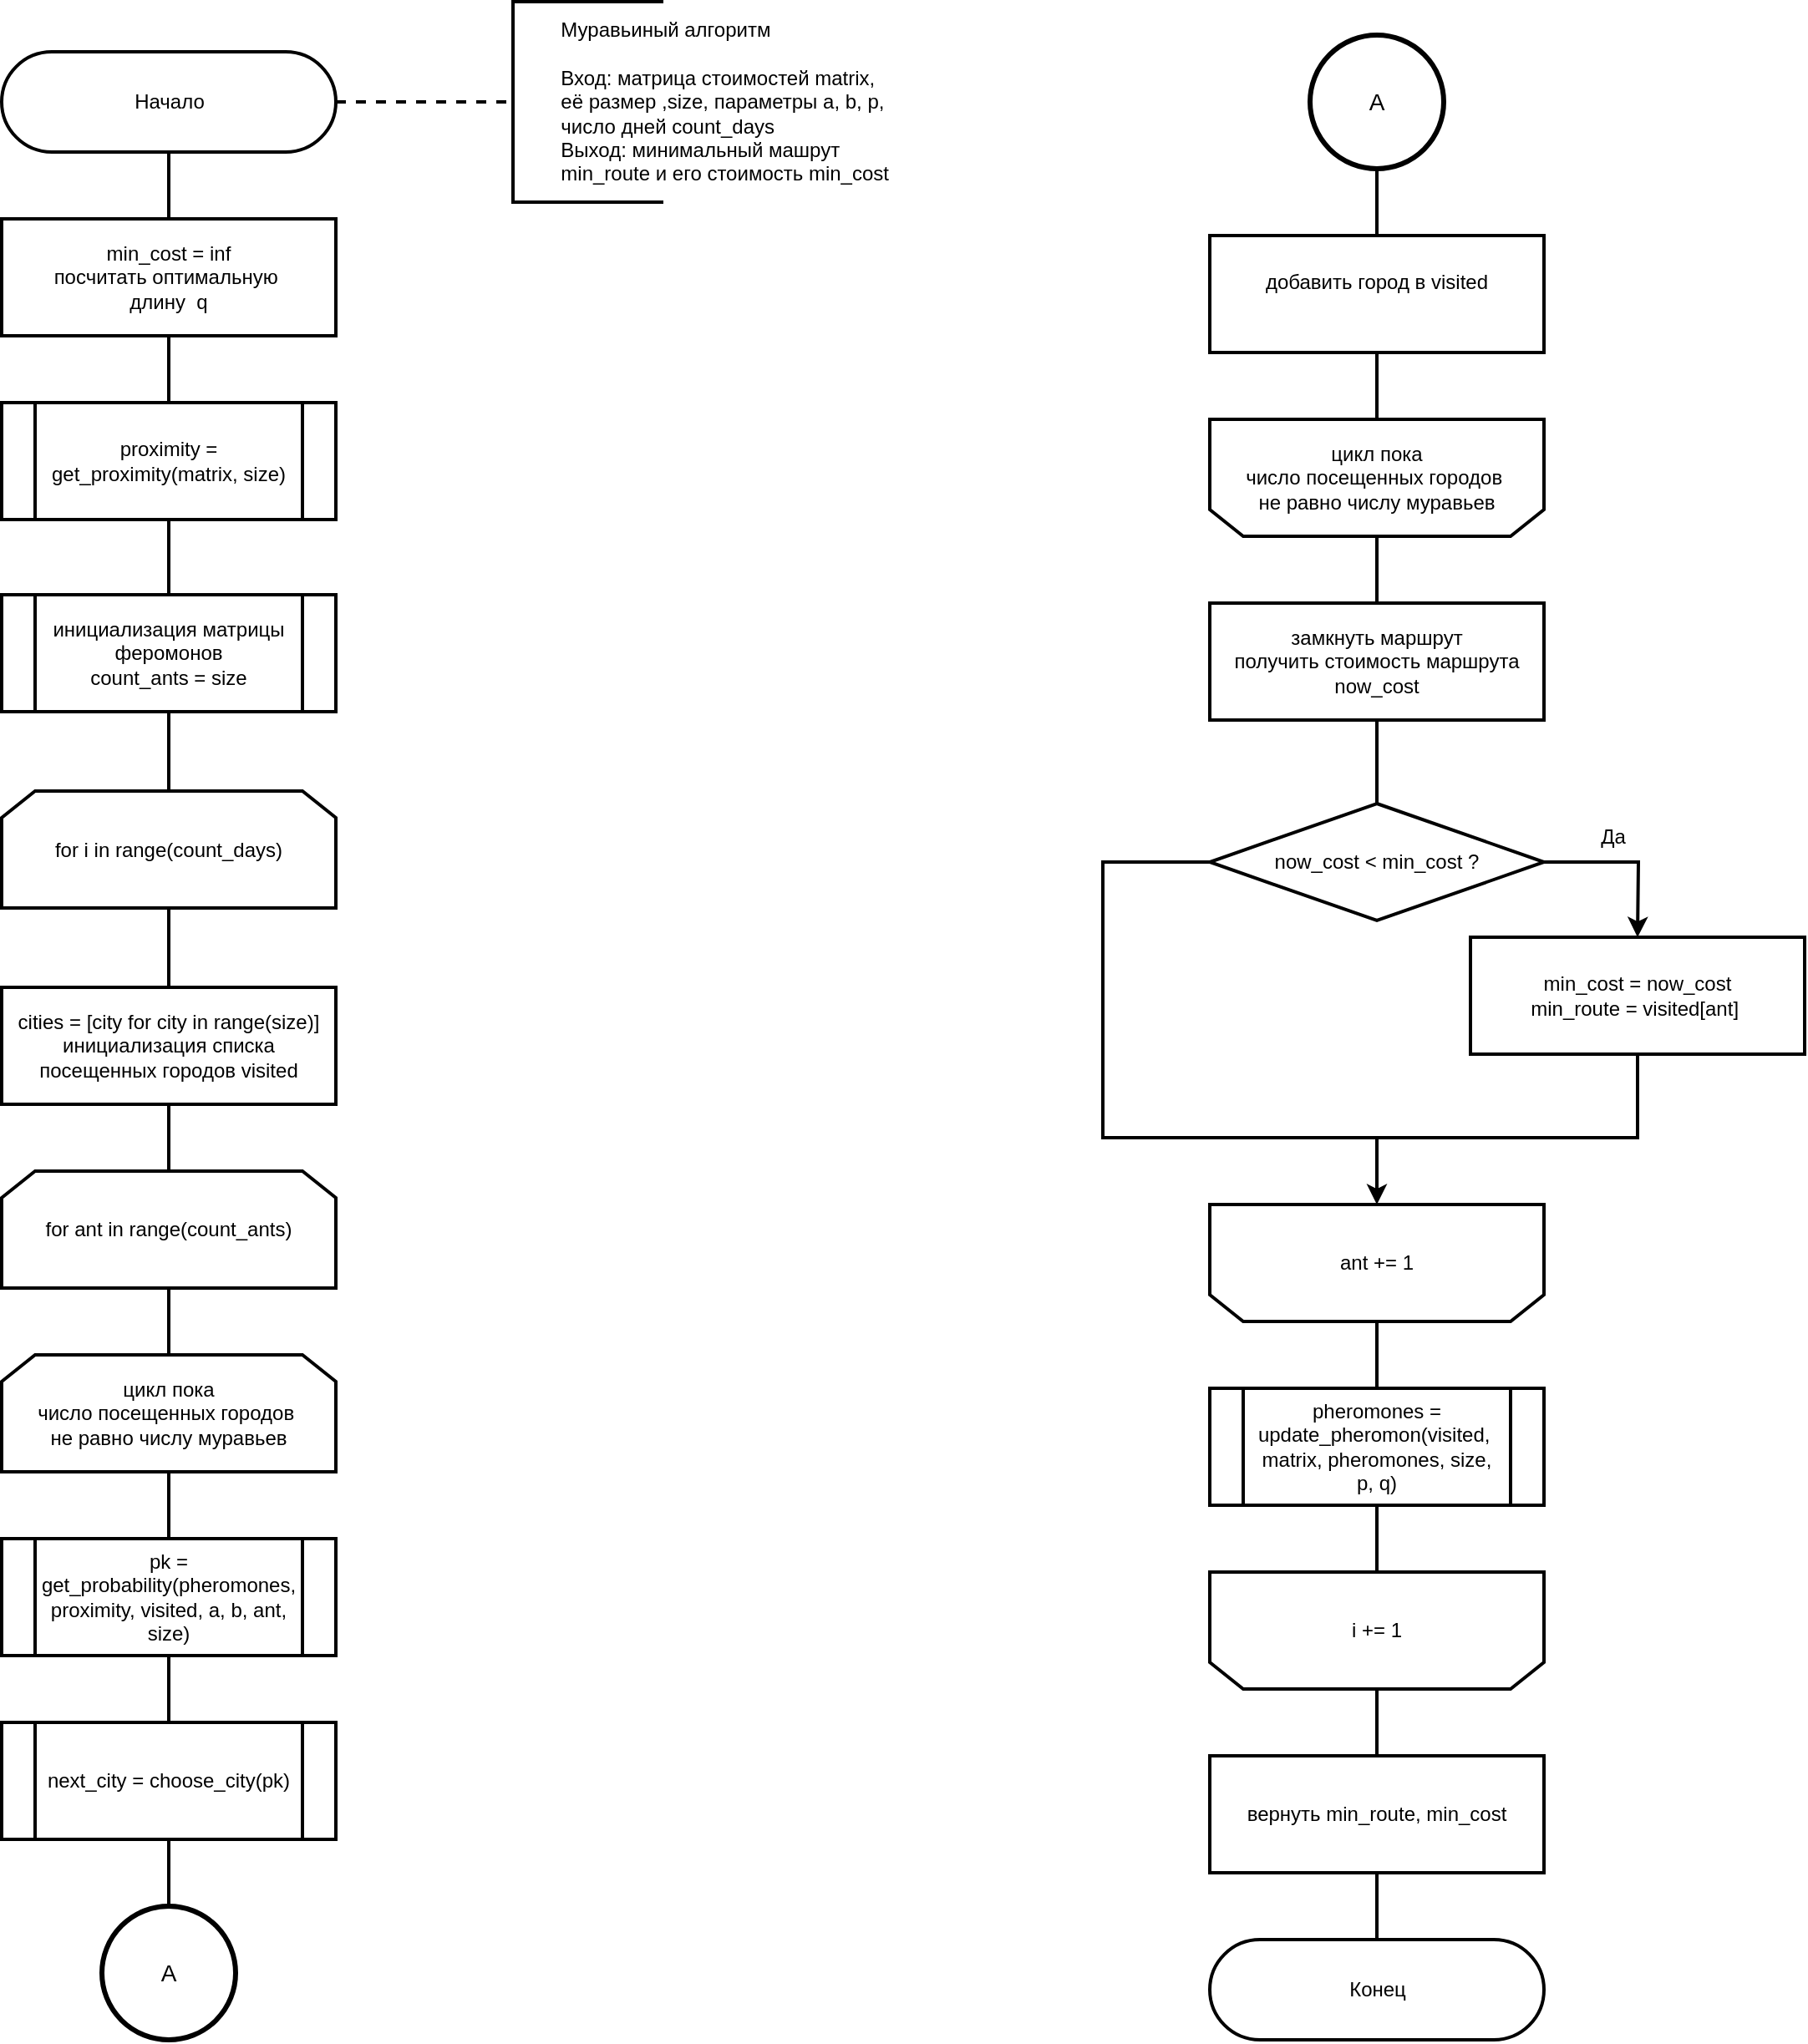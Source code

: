 <mxfile>
    <diagram id="1jMzVeYThCZe7ojv-a0O" name="Page-1">
        <mxGraphModel dx="748" dy="2891" grid="1" gridSize="10" guides="1" tooltips="1" connect="1" arrows="1" fold="1" page="1" pageScale="1" pageWidth="1654" pageHeight="2336" math="0" shadow="0">
            <root>
                <mxCell id="0"/>
                <mxCell id="1" parent="0"/>
                <mxCell id="2" style="edgeStyle=orthogonalEdgeStyle;rounded=0;orthogonalLoop=1;jettySize=auto;html=1;entryX=0;entryY=0.5;entryDx=0;entryDy=0;entryPerimeter=0;endArrow=none;endFill=0;strokeWidth=2;dashed=1;exitX=1;exitY=0.5;exitDx=0;exitDy=0;exitPerimeter=0;" parent="1" source="4" edge="1">
                    <mxGeometry relative="1" as="geometry">
                        <mxPoint x="677" y="-2050" as="sourcePoint"/>
                        <Array as="points">
                            <mxPoint x="647" y="-2120"/>
                            <mxPoint x="647" y="-2120"/>
                        </Array>
                        <mxPoint x="737" y="-2120" as="targetPoint"/>
                    </mxGeometry>
                </mxCell>
                <mxCell id="65" style="edgeStyle=none;html=1;exitX=0.5;exitY=0.5;exitDx=0;exitDy=30;exitPerimeter=0;entryX=0.5;entryY=0;entryDx=0;entryDy=0;endArrow=none;endFill=0;strokeWidth=2;" parent="1" source="4" target="31" edge="1">
                    <mxGeometry relative="1" as="geometry"/>
                </mxCell>
                <mxCell id="4" value="&lt;font style=&quot;font-size: 12px&quot;&gt;Начало&lt;/font&gt;" style="html=1;dashed=0;whitespace=wrap;shape=mxgraph.dfd.start;strokeWidth=2;" parent="1" vertex="1">
                    <mxGeometry x="431" y="-2150" width="200" height="60" as="geometry"/>
                </mxCell>
                <mxCell id="5" style="edgeStyle=orthogonalEdgeStyle;rounded=0;orthogonalLoop=1;jettySize=auto;html=1;exitX=0.5;exitY=1;exitDx=0;exitDy=0;" parent="1" edge="1">
                    <mxGeometry relative="1" as="geometry">
                        <mxPoint x="481" y="-1672.5" as="sourcePoint"/>
                        <mxPoint x="481" y="-1672.5" as="targetPoint"/>
                    </mxGeometry>
                </mxCell>
                <mxCell id="6" value="&lt;font style=&quot;font-size: 12px&quot;&gt;Конец&lt;/font&gt;" style="html=1;dashed=0;whitespace=wrap;shape=mxgraph.dfd.start;strokeWidth=2;" parent="1" vertex="1">
                    <mxGeometry x="1154" y="-1020" width="200" height="60" as="geometry"/>
                </mxCell>
                <mxCell id="38" style="edgeStyle=none;html=1;exitX=0.5;exitY=1;exitDx=0;exitDy=0;entryX=0.5;entryY=0;entryDx=0;entryDy=0;endArrow=none;endFill=0;strokeWidth=2;" parent="1" source="11" target="34" edge="1">
                    <mxGeometry relative="1" as="geometry"/>
                </mxCell>
                <mxCell id="11" value="for i in range(count_days)" style="shape=loopLimit;whiteSpace=wrap;html=1;strokeWidth=2;" parent="1" vertex="1">
                    <mxGeometry x="431" y="-1707.5" width="200" height="70" as="geometry"/>
                </mxCell>
                <mxCell id="12" style="edgeStyle=orthogonalEdgeStyle;rounded=0;orthogonalLoop=1;jettySize=auto;html=1;exitX=0.5;exitY=1;exitDx=0;exitDy=0;" parent="1" edge="1">
                    <mxGeometry relative="1" as="geometry">
                        <mxPoint x="1190" y="-1685" as="sourcePoint"/>
                        <mxPoint x="1190" y="-1685" as="targetPoint"/>
                    </mxGeometry>
                </mxCell>
                <mxCell id="13" style="edgeStyle=orthogonalEdgeStyle;rounded=0;orthogonalLoop=1;jettySize=auto;html=1;exitX=1;exitY=0.5;exitDx=0;exitDy=0;entryX=0.5;entryY=0;entryDx=0;entryDy=0;endArrow=classic;endFill=1;strokeWidth=2;" parent="1" source="15" edge="1">
                    <mxGeometry relative="1" as="geometry">
                        <mxPoint x="1410" y="-1620" as="targetPoint"/>
                    </mxGeometry>
                </mxCell>
                <mxCell id="14" style="edgeStyle=orthogonalEdgeStyle;html=1;exitX=0;exitY=0.5;exitDx=0;exitDy=0;entryX=0.5;entryY=1;entryDx=0;entryDy=0;endArrow=none;endFill=0;strokeWidth=2;rounded=0;" parent="1" source="15" target="22" edge="1">
                    <mxGeometry relative="1" as="geometry">
                        <Array as="points">
                            <mxPoint x="1090" y="-1665"/>
                            <mxPoint x="1090" y="-1500"/>
                            <mxPoint x="1410" y="-1500"/>
                        </Array>
                        <mxPoint x="1420" y="-897.5" as="targetPoint"/>
                    </mxGeometry>
                </mxCell>
                <mxCell id="15" value="now_cost &amp;lt; min_cost ?" style="rhombus;whiteSpace=wrap;html=1;strokeWidth=2;" parent="1" vertex="1">
                    <mxGeometry x="1154" y="-1700" width="200" height="70" as="geometry"/>
                </mxCell>
                <mxCell id="16" value="Да" style="text;html=1;align=center;verticalAlign=middle;resizable=0;points=[];autosize=1;strokeColor=none;" parent="1" vertex="1">
                    <mxGeometry x="1380" y="-1690" width="30" height="20" as="geometry"/>
                </mxCell>
                <mxCell id="66" style="edgeStyle=none;html=1;exitX=0;exitY=0.5;exitDx=0;exitDy=0;exitPerimeter=0;endArrow=none;endFill=0;strokeWidth=2;" parent="1" source="17" edge="1">
                    <mxGeometry relative="1" as="geometry">
                        <mxPoint x="737" y="-2120" as="targetPoint"/>
                    </mxGeometry>
                </mxCell>
                <mxCell id="17" value="&lt;div&gt;&lt;span style=&quot;white-space: pre&quot;&gt;&#9;&lt;/span&gt;Муравьиный алгоритм&lt;/div&gt;&lt;div&gt;&lt;span&gt;&lt;br&gt;&lt;/span&gt;&lt;/div&gt;&lt;span style=&quot;white-space: pre&quot;&gt;&#9;&lt;/span&gt;Вход: матрица стоимостей matrix,&lt;br&gt;&lt;span style=&quot;white-space: pre&quot;&gt;&#9;&lt;/span&gt;её размер ,size, параметры a, b, p,&lt;br&gt;&lt;span style=&quot;white-space: pre&quot;&gt;&#9;&lt;/span&gt;число дней count_days&amp;nbsp;&lt;br&gt;&lt;span style=&quot;white-space: pre&quot;&gt;&#9;&lt;/span&gt;Выход: минимальный машрут &lt;br&gt;&lt;span style=&quot;white-space: pre&quot;&gt;&#9;&lt;/span&gt;min_route и его стоимость min_cost" style="strokeWidth=2;html=1;shape=mxgraph.flowchart.annotation_1;align=left;pointerEvents=1;" parent="1" vertex="1">
                    <mxGeometry x="737" y="-2180" width="90" height="120" as="geometry"/>
                </mxCell>
                <mxCell id="22" value="&lt;font&gt;&lt;div&gt;min_cost = now_cost&lt;/div&gt;&lt;div&gt;min_route = visited[ant]&amp;nbsp;&lt;/div&gt;&lt;/font&gt;" style="rounded=0;whiteSpace=wrap;html=1;strokeWidth=2;align=center;" parent="1" vertex="1">
                    <mxGeometry x="1310" y="-1620" width="200" height="70" as="geometry"/>
                </mxCell>
                <mxCell id="55" style="edgeStyle=none;html=1;exitX=0.5;exitY=1;exitDx=0;exitDy=0;entryX=0.5;entryY=0;entryDx=0;entryDy=0;endArrow=none;endFill=0;strokeWidth=2;" parent="1" source="25" target="15" edge="1">
                    <mxGeometry relative="1" as="geometry"/>
                </mxCell>
                <mxCell id="25" value="&lt;font style=&quot;font-size: 12px&quot;&gt;замкнуть маршрут&lt;br&gt;получить стоимость маршрута now_cost&lt;br&gt;&lt;/font&gt;" style="rounded=0;whiteSpace=wrap;html=1;strokeWidth=2;align=center;" parent="1" vertex="1">
                    <mxGeometry x="1154" y="-1820" width="200" height="70" as="geometry"/>
                </mxCell>
                <mxCell id="37" style="edgeStyle=none;html=1;exitX=0.5;exitY=1;exitDx=0;exitDy=0;entryX=0.5;entryY=0;entryDx=0;entryDy=0;endArrow=none;endFill=0;strokeWidth=2;" parent="1" source="31" target="32" edge="1">
                    <mxGeometry relative="1" as="geometry"/>
                </mxCell>
                <mxCell id="31" value="&lt;font&gt;&lt;div&gt;min_cost = inf&lt;/div&gt;&lt;div&gt;посчитать оптимальную&amp;nbsp;&lt;/div&gt;&lt;div&gt;длину&amp;nbsp; q&lt;/div&gt;&lt;/font&gt;" style="rounded=0;whiteSpace=wrap;html=1;strokeWidth=2;align=center;" parent="1" vertex="1">
                    <mxGeometry x="431" y="-2050" width="200" height="70" as="geometry"/>
                </mxCell>
                <mxCell id="36" style="edgeStyle=none;html=1;exitX=0.5;exitY=1;exitDx=0;exitDy=0;entryX=0.5;entryY=0;entryDx=0;entryDy=0;endArrow=none;endFill=0;strokeWidth=2;" parent="1" source="32" target="33" edge="1">
                    <mxGeometry relative="1" as="geometry"/>
                </mxCell>
                <mxCell id="32" value="proximity = get_proximity(matrix, size)" style="shape=process;whiteSpace=wrap;html=1;backgroundOutline=1;strokeWidth=2;align=center;" parent="1" vertex="1">
                    <mxGeometry x="431" y="-1940" width="200" height="70" as="geometry"/>
                </mxCell>
                <mxCell id="35" style="edgeStyle=none;html=1;exitX=0.5;exitY=1;exitDx=0;exitDy=0;entryX=0.5;entryY=0;entryDx=0;entryDy=0;strokeWidth=2;endArrow=none;endFill=0;" parent="1" source="33" target="11" edge="1">
                    <mxGeometry relative="1" as="geometry"/>
                </mxCell>
                <mxCell id="33" value="инициализация матрицы феромонов&lt;br&gt;count_ants = size" style="shape=process;whiteSpace=wrap;html=1;backgroundOutline=1;strokeWidth=2;align=center;" parent="1" vertex="1">
                    <mxGeometry x="431" y="-1825" width="200" height="70" as="geometry"/>
                </mxCell>
                <mxCell id="40" style="edgeStyle=none;html=1;exitX=0.5;exitY=1;exitDx=0;exitDy=0;entryX=0.5;entryY=0;entryDx=0;entryDy=0;endArrow=none;endFill=0;strokeWidth=2;" parent="1" source="34" target="39" edge="1">
                    <mxGeometry relative="1" as="geometry"/>
                </mxCell>
                <mxCell id="34" value="&lt;font&gt;&lt;div&gt;cities = [city for city in range(size)]&lt;/div&gt;&lt;div&gt;инициализация списка посещенных городов visited&lt;/div&gt;&lt;/font&gt;" style="rounded=0;whiteSpace=wrap;html=1;strokeWidth=2;align=center;" parent="1" vertex="1">
                    <mxGeometry x="431" y="-1590" width="200" height="70" as="geometry"/>
                </mxCell>
                <mxCell id="44" style="edgeStyle=none;html=1;exitX=0.5;exitY=1;exitDx=0;exitDy=0;entryX=0.5;entryY=0;entryDx=0;entryDy=0;endArrow=none;endFill=0;strokeWidth=2;" parent="1" source="39" target="41" edge="1">
                    <mxGeometry relative="1" as="geometry"/>
                </mxCell>
                <mxCell id="39" value="for ant in range(count_ants)" style="shape=loopLimit;whiteSpace=wrap;html=1;strokeWidth=2;" parent="1" vertex="1">
                    <mxGeometry x="431" y="-1480" width="200" height="70" as="geometry"/>
                </mxCell>
                <mxCell id="45" style="edgeStyle=none;html=1;exitX=0.5;exitY=1;exitDx=0;exitDy=0;entryX=0.5;entryY=0;entryDx=0;entryDy=0;endArrow=none;endFill=0;strokeWidth=2;" parent="1" source="41" target="43" edge="1">
                    <mxGeometry relative="1" as="geometry"/>
                </mxCell>
                <mxCell id="41" value="цикл пока&lt;br&gt;число посещенных городов&amp;nbsp;&lt;br&gt;не равно числу муравьев" style="shape=loopLimit;whiteSpace=wrap;html=1;strokeWidth=2;" parent="1" vertex="1">
                    <mxGeometry x="431" y="-1370" width="200" height="70" as="geometry"/>
                </mxCell>
                <mxCell id="50" style="edgeStyle=none;html=1;exitX=0.5;exitY=1;exitDx=0;exitDy=0;entryX=0.5;entryY=0;entryDx=0;entryDy=0;endArrow=none;endFill=0;strokeWidth=2;" parent="1" source="43" target="46" edge="1">
                    <mxGeometry relative="1" as="geometry"/>
                </mxCell>
                <mxCell id="43" value="pk = get_probability(pheromones, proximity, visited, a, b, ant, size)" style="shape=process;whiteSpace=wrap;html=1;backgroundOutline=1;strokeWidth=2;align=center;" parent="1" vertex="1">
                    <mxGeometry x="431" y="-1260" width="200" height="70" as="geometry"/>
                </mxCell>
                <mxCell id="68" style="edgeStyle=none;html=1;exitX=0.5;exitY=1;exitDx=0;exitDy=0;entryX=0.5;entryY=0;entryDx=0;entryDy=0;strokeWidth=2;endArrow=none;endFill=0;" edge="1" parent="1" source="46" target="67">
                    <mxGeometry relative="1" as="geometry"/>
                </mxCell>
                <mxCell id="46" value="next_city = choose_city(pk)" style="shape=process;whiteSpace=wrap;html=1;backgroundOutline=1;strokeWidth=2;align=center;" parent="1" vertex="1">
                    <mxGeometry x="431" y="-1150" width="200" height="70" as="geometry"/>
                </mxCell>
                <mxCell id="60" style="edgeStyle=none;html=1;exitX=0.5;exitY=1;exitDx=0;exitDy=0;entryX=0.5;entryY=1;entryDx=0;entryDy=0;endArrow=none;endFill=0;strokeWidth=2;" parent="1" source="47" target="58" edge="1">
                    <mxGeometry relative="1" as="geometry"/>
                </mxCell>
                <mxCell id="47" value="pheromones =&lt;br&gt;update_pheromon(visited,&amp;nbsp;&lt;br&gt;matrix, pheromones, size, &lt;br&gt;p, q)" style="shape=process;whiteSpace=wrap;html=1;backgroundOutline=1;strokeWidth=2;align=center;" parent="1" vertex="1">
                    <mxGeometry x="1154" y="-1350" width="200" height="70" as="geometry"/>
                </mxCell>
                <mxCell id="53" style="edgeStyle=none;html=1;exitX=0.5;exitY=1;exitDx=0;exitDy=0;entryX=0.5;entryY=1;entryDx=0;entryDy=0;endArrow=none;endFill=0;strokeWidth=2;" parent="1" source="49" target="51" edge="1">
                    <mxGeometry relative="1" as="geometry"/>
                </mxCell>
                <mxCell id="49" value="&lt;font&gt;&lt;font style=&quot;font-size: 12px&quot;&gt;добавить город в visited&lt;/font&gt;&lt;br&gt;&lt;br&gt;&lt;/font&gt;" style="rounded=0;whiteSpace=wrap;html=1;strokeWidth=2;align=center;" parent="1" vertex="1">
                    <mxGeometry x="1154" y="-2040" width="200" height="70" as="geometry"/>
                </mxCell>
                <mxCell id="54" style="edgeStyle=none;html=1;exitX=0.5;exitY=0;exitDx=0;exitDy=0;entryX=0.5;entryY=0;entryDx=0;entryDy=0;endArrow=none;endFill=0;strokeWidth=2;" parent="1" source="51" target="25" edge="1">
                    <mxGeometry relative="1" as="geometry"/>
                </mxCell>
                <mxCell id="51" value="цикл пока&lt;br&gt;число посещенных городов&amp;nbsp;&lt;br&gt;не равно числу муравьев" style="shape=loopLimit;whiteSpace=wrap;html=1;strokeWidth=2;direction=west;" parent="1" vertex="1">
                    <mxGeometry x="1154" y="-1930" width="200" height="70" as="geometry"/>
                </mxCell>
                <mxCell id="57" style="edgeStyle=none;html=1;exitX=0.5;exitY=1;exitDx=0;exitDy=0;endArrow=classic;endFill=1;strokeWidth=2;entryX=0.5;entryY=1;entryDx=0;entryDy=0;" parent="1" target="56" edge="1">
                    <mxGeometry relative="1" as="geometry">
                        <mxPoint x="1254" y="-1500" as="sourcePoint"/>
                    </mxGeometry>
                </mxCell>
                <mxCell id="59" style="edgeStyle=none;html=1;exitX=0.5;exitY=0;exitDx=0;exitDy=0;entryX=0.5;entryY=0;entryDx=0;entryDy=0;endArrow=none;endFill=0;strokeWidth=2;" parent="1" source="56" target="47" edge="1">
                    <mxGeometry relative="1" as="geometry"/>
                </mxCell>
                <mxCell id="56" value="ant += 1" style="shape=loopLimit;whiteSpace=wrap;html=1;strokeWidth=2;direction=west;" parent="1" vertex="1">
                    <mxGeometry x="1154" y="-1460" width="200" height="70" as="geometry"/>
                </mxCell>
                <mxCell id="63" style="edgeStyle=none;html=1;exitX=0.5;exitY=0;exitDx=0;exitDy=0;entryX=0.5;entryY=0;entryDx=0;entryDy=0;endArrow=none;endFill=0;strokeWidth=2;" parent="1" source="58" target="62" edge="1">
                    <mxGeometry relative="1" as="geometry"/>
                </mxCell>
                <mxCell id="58" value="i += 1" style="shape=loopLimit;whiteSpace=wrap;html=1;strokeWidth=2;direction=west;" parent="1" vertex="1">
                    <mxGeometry x="1154" y="-1240" width="200" height="70" as="geometry"/>
                </mxCell>
                <mxCell id="64" style="edgeStyle=none;html=1;exitX=0.5;exitY=1;exitDx=0;exitDy=0;entryX=0.5;entryY=0.5;entryDx=0;entryDy=-30;entryPerimeter=0;endArrow=none;endFill=0;strokeWidth=2;" parent="1" source="62" target="6" edge="1">
                    <mxGeometry relative="1" as="geometry"/>
                </mxCell>
                <mxCell id="62" value="&lt;font&gt;вернуть min_route, min_cost&lt;br&gt;&lt;/font&gt;" style="rounded=0;whiteSpace=wrap;html=1;strokeWidth=2;align=center;" parent="1" vertex="1">
                    <mxGeometry x="1154" y="-1130" width="200" height="70" as="geometry"/>
                </mxCell>
                <mxCell id="67" value="&lt;font style=&quot;font-size: 14px&quot;&gt;A&lt;/font&gt;" style="ellipse;whiteSpace=wrap;html=1;aspect=fixed;strokeWidth=3;" vertex="1" parent="1">
                    <mxGeometry x="491" y="-1040" width="80" height="80" as="geometry"/>
                </mxCell>
                <mxCell id="70" style="edgeStyle=none;html=1;exitX=0.5;exitY=1;exitDx=0;exitDy=0;entryX=0.5;entryY=0;entryDx=0;entryDy=0;endArrow=none;endFill=0;strokeWidth=2;" edge="1" parent="1" source="69" target="49">
                    <mxGeometry relative="1" as="geometry"/>
                </mxCell>
                <mxCell id="69" value="&lt;font style=&quot;font-size: 14px&quot;&gt;A&lt;/font&gt;" style="ellipse;whiteSpace=wrap;html=1;aspect=fixed;strokeWidth=3;" vertex="1" parent="1">
                    <mxGeometry x="1214" y="-2160" width="80" height="80" as="geometry"/>
                </mxCell>
            </root>
        </mxGraphModel>
    </diagram>
</mxfile>
